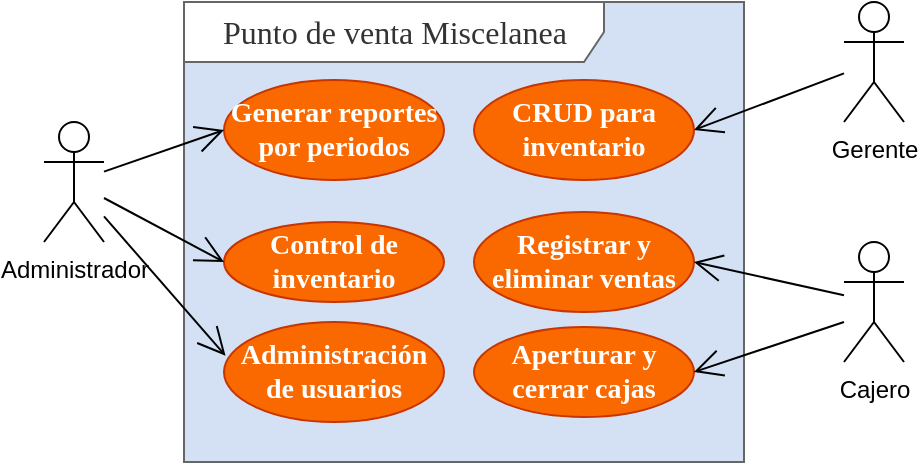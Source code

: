 <mxfile version="15.0.4" type="device"><diagram name="Page-1" id="e7e014a7-5840-1c2e-5031-d8a46d1fe8dd"><mxGraphModel dx="571" dy="319" grid="1" gridSize="10" guides="1" tooltips="1" connect="1" arrows="1" fold="1" page="1" pageScale="1" pageWidth="1169" pageHeight="826" background="none" math="0" shadow="0"><root><mxCell id="0"/><mxCell id="1" parent="0"/><mxCell id="zKD_Pif1u9vO7d5K1FBy-41" value="Administrador" style="shape=umlActor;verticalLabelPosition=bottom;verticalAlign=top;html=1;" vertex="1" parent="1"><mxGeometry x="50" y="100" width="30" height="60" as="geometry"/></mxCell><mxCell id="zKD_Pif1u9vO7d5K1FBy-44" value="Punto de venta Miscelanea" style="shape=umlFrame;width=210;height=30;strokeColor=#666666;fontColor=#333333;swimlaneFillColor=#D4E1F5;fontFamily=Comic Sans MS;fontSize=16;verticalAlign=middle;align=center;horizontal=1;spacing=2;html=1;" vertex="1" parent="1"><mxGeometry x="120" y="40" width="280" height="230" as="geometry"/></mxCell><mxCell id="zKD_Pif1u9vO7d5K1FBy-46" value="Generar reportes por periodos" style="ellipse;whiteSpace=wrap;html=1;fillColor=#fa6800;strokeColor=#C73500;fontColor=#FFFFFF;labelBorderColor=none;fontStyle=1;fontFamily=Times New Roman;fontSize=14;" vertex="1" parent="1"><mxGeometry x="140" y="79" width="110" height="50" as="geometry"/></mxCell><mxCell id="zKD_Pif1u9vO7d5K1FBy-47" value="Control de inventario" style="ellipse;whiteSpace=wrap;html=1;fillColor=#fa6800;strokeColor=#C73500;fontColor=#FFFFFF;labelBorderColor=none;fontStyle=1;fontFamily=Times New Roman;fontSize=14;" vertex="1" parent="1"><mxGeometry x="140" y="150" width="110" height="40" as="geometry"/></mxCell><mxCell id="zKD_Pif1u9vO7d5K1FBy-48" value="Administración de usuarios" style="ellipse;whiteSpace=wrap;html=1;fillColor=#fa6800;strokeColor=#C73500;fontColor=#FFFFFF;labelBorderColor=none;fontStyle=1;fontFamily=Times New Roman;fontSize=14;" vertex="1" parent="1"><mxGeometry x="140" y="200" width="110" height="50" as="geometry"/></mxCell><mxCell id="zKD_Pif1u9vO7d5K1FBy-49" value="CRUD para inventario" style="ellipse;whiteSpace=wrap;html=1;fillColor=#fa6800;strokeColor=#C73500;fontColor=#FFFFFF;labelBorderColor=none;fontStyle=1;fontFamily=Times New Roman;fontSize=14;" vertex="1" parent="1"><mxGeometry x="265" y="79" width="110" height="50" as="geometry"/></mxCell><mxCell id="zKD_Pif1u9vO7d5K1FBy-50" value="Registrar y eliminar ventas" style="ellipse;whiteSpace=wrap;html=1;fillColor=#fa6800;strokeColor=#C73500;fontColor=#FFFFFF;labelBorderColor=none;fontStyle=1;fontFamily=Times New Roman;fontSize=14;" vertex="1" parent="1"><mxGeometry x="265" y="145" width="110" height="50" as="geometry"/></mxCell><mxCell id="zKD_Pif1u9vO7d5K1FBy-51" value="Aperturar y cerrar cajas" style="ellipse;whiteSpace=wrap;html=1;fillColor=#fa6800;strokeColor=#C73500;fontColor=#FFFFFF;labelBorderColor=none;fontStyle=1;fontFamily=Times New Roman;fontSize=14;" vertex="1" parent="1"><mxGeometry x="265" y="202.5" width="110" height="45" as="geometry"/></mxCell><mxCell id="zKD_Pif1u9vO7d5K1FBy-55" value="Cajero" style="shape=umlActor;verticalLabelPosition=bottom;verticalAlign=top;html=1;" vertex="1" parent="1"><mxGeometry x="450" y="160" width="30" height="60" as="geometry"/></mxCell><mxCell id="zKD_Pif1u9vO7d5K1FBy-56" value="Gerente" style="shape=umlActor;verticalLabelPosition=bottom;verticalAlign=top;html=1;" vertex="1" parent="1"><mxGeometry x="450" y="40" width="30" height="60" as="geometry"/></mxCell><mxCell id="zKD_Pif1u9vO7d5K1FBy-65" value="" style="endArrow=open;endFill=1;endSize=12;html=1;entryX=0;entryY=0.5;entryDx=0;entryDy=0;" edge="1" parent="1" source="zKD_Pif1u9vO7d5K1FBy-41" target="zKD_Pif1u9vO7d5K1FBy-46"><mxGeometry width="160" relative="1" as="geometry"><mxPoint x="110" y="140" as="sourcePoint"/><mxPoint x="360" y="160" as="targetPoint"/></mxGeometry></mxCell><mxCell id="zKD_Pif1u9vO7d5K1FBy-66" value="" style="endArrow=open;endFill=1;endSize=12;html=1;fontFamily=Comic Sans MS;fontSize=16;fontColor=#FFFFFF;entryX=0;entryY=0.5;entryDx=0;entryDy=0;" edge="1" parent="1" source="zKD_Pif1u9vO7d5K1FBy-41" target="zKD_Pif1u9vO7d5K1FBy-47"><mxGeometry width="160" relative="1" as="geometry"><mxPoint x="220" y="190" as="sourcePoint"/><mxPoint x="380" y="190" as="targetPoint"/></mxGeometry></mxCell><mxCell id="zKD_Pif1u9vO7d5K1FBy-67" value="" style="endArrow=open;endFill=1;endSize=12;html=1;fontFamily=Comic Sans MS;fontSize=16;fontColor=#FFFFFF;entryX=0.007;entryY=0.337;entryDx=0;entryDy=0;entryPerimeter=0;" edge="1" parent="1" source="zKD_Pif1u9vO7d5K1FBy-41" target="zKD_Pif1u9vO7d5K1FBy-48"><mxGeometry width="160" relative="1" as="geometry"><mxPoint x="220" y="190" as="sourcePoint"/><mxPoint x="140" y="170" as="targetPoint"/></mxGeometry></mxCell><mxCell id="zKD_Pif1u9vO7d5K1FBy-69" value="" style="endArrow=open;endFill=1;endSize=12;html=1;fontFamily=Comic Sans MS;fontSize=16;fontColor=#FFFFFF;entryX=1;entryY=0.5;entryDx=0;entryDy=0;" edge="1" parent="1" source="zKD_Pif1u9vO7d5K1FBy-56" target="zKD_Pif1u9vO7d5K1FBy-49"><mxGeometry width="160" relative="1" as="geometry"><mxPoint x="440" y="60" as="sourcePoint"/><mxPoint x="380" y="190" as="targetPoint"/></mxGeometry></mxCell><mxCell id="zKD_Pif1u9vO7d5K1FBy-70" value="" style="endArrow=open;endFill=1;endSize=12;html=1;fontFamily=Comic Sans MS;fontSize=16;fontColor=#FFFFFF;entryX=1;entryY=0.5;entryDx=0;entryDy=0;" edge="1" parent="1" target="zKD_Pif1u9vO7d5K1FBy-51"><mxGeometry width="160" relative="1" as="geometry"><mxPoint x="450" y="200" as="sourcePoint"/><mxPoint x="380" y="190" as="targetPoint"/></mxGeometry></mxCell><mxCell id="zKD_Pif1u9vO7d5K1FBy-71" value="" style="endArrow=open;endFill=1;endSize=12;html=1;fontFamily=Comic Sans MS;fontSize=16;fontColor=#FFFFFF;entryX=1;entryY=0.5;entryDx=0;entryDy=0;" edge="1" parent="1" source="zKD_Pif1u9vO7d5K1FBy-55" target="zKD_Pif1u9vO7d5K1FBy-50"><mxGeometry width="160" relative="1" as="geometry"><mxPoint x="220" y="190" as="sourcePoint"/><mxPoint x="380" y="190" as="targetPoint"/></mxGeometry></mxCell></root></mxGraphModel></diagram></mxfile>